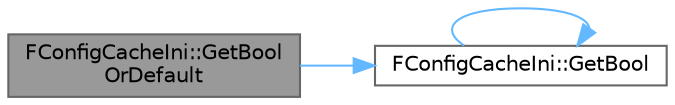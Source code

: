 digraph "FConfigCacheIni::GetBoolOrDefault"
{
 // INTERACTIVE_SVG=YES
 // LATEX_PDF_SIZE
  bgcolor="transparent";
  edge [fontname=Helvetica,fontsize=10,labelfontname=Helvetica,labelfontsize=10];
  node [fontname=Helvetica,fontsize=10,shape=box,height=0.2,width=0.4];
  rankdir="LR";
  Node1 [id="Node000001",label="FConfigCacheIni::GetBool\lOrDefault",height=0.2,width=0.4,color="gray40", fillcolor="grey60", style="filled", fontcolor="black",tooltip=" "];
  Node1 -> Node2 [id="edge1_Node000001_Node000002",color="steelblue1",style="solid",tooltip=" "];
  Node2 [id="Node000002",label="FConfigCacheIni::GetBool",height=0.2,width=0.4,color="grey40", fillcolor="white", style="filled",URL="$d0/d87/classFConfigCacheIni.html#a21a9206484c63cff55358b720a344fc3",tooltip=" "];
  Node2 -> Node2 [id="edge2_Node000002_Node000002",color="steelblue1",style="solid",tooltip=" "];
}
